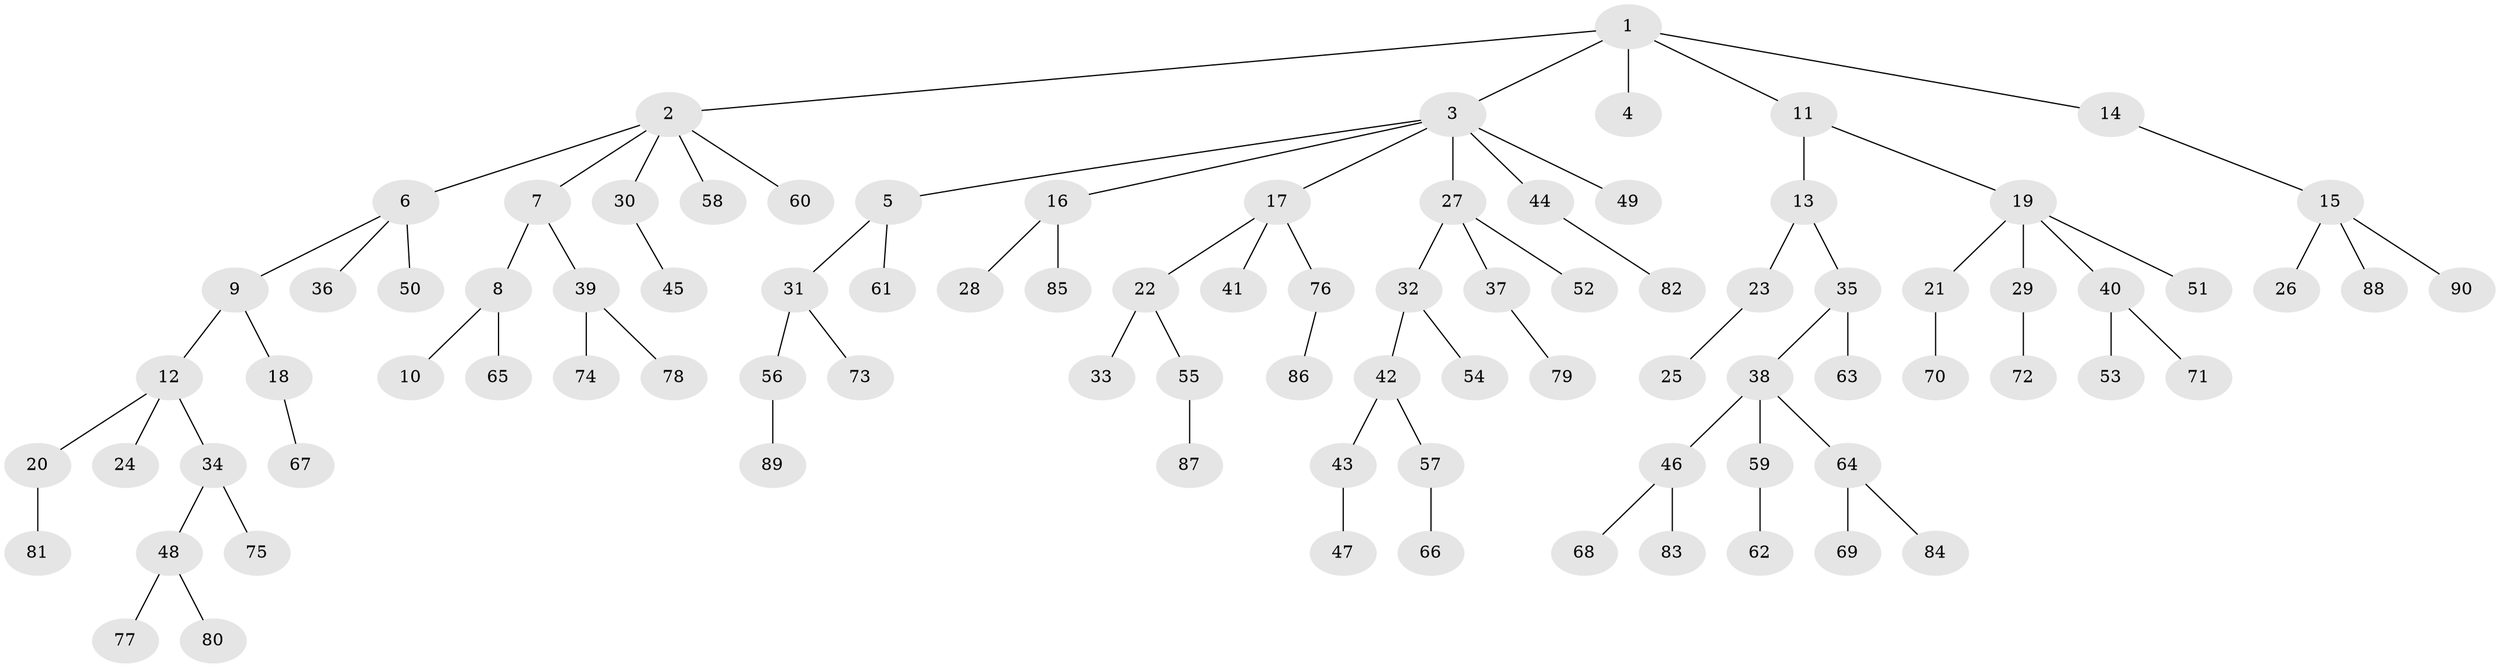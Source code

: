 // Generated by graph-tools (version 1.1) at 2025/11/02/27/25 16:11:25]
// undirected, 90 vertices, 89 edges
graph export_dot {
graph [start="1"]
  node [color=gray90,style=filled];
  1;
  2;
  3;
  4;
  5;
  6;
  7;
  8;
  9;
  10;
  11;
  12;
  13;
  14;
  15;
  16;
  17;
  18;
  19;
  20;
  21;
  22;
  23;
  24;
  25;
  26;
  27;
  28;
  29;
  30;
  31;
  32;
  33;
  34;
  35;
  36;
  37;
  38;
  39;
  40;
  41;
  42;
  43;
  44;
  45;
  46;
  47;
  48;
  49;
  50;
  51;
  52;
  53;
  54;
  55;
  56;
  57;
  58;
  59;
  60;
  61;
  62;
  63;
  64;
  65;
  66;
  67;
  68;
  69;
  70;
  71;
  72;
  73;
  74;
  75;
  76;
  77;
  78;
  79;
  80;
  81;
  82;
  83;
  84;
  85;
  86;
  87;
  88;
  89;
  90;
  1 -- 2;
  1 -- 3;
  1 -- 4;
  1 -- 11;
  1 -- 14;
  2 -- 6;
  2 -- 7;
  2 -- 30;
  2 -- 58;
  2 -- 60;
  3 -- 5;
  3 -- 16;
  3 -- 17;
  3 -- 27;
  3 -- 44;
  3 -- 49;
  5 -- 31;
  5 -- 61;
  6 -- 9;
  6 -- 36;
  6 -- 50;
  7 -- 8;
  7 -- 39;
  8 -- 10;
  8 -- 65;
  9 -- 12;
  9 -- 18;
  11 -- 13;
  11 -- 19;
  12 -- 20;
  12 -- 24;
  12 -- 34;
  13 -- 23;
  13 -- 35;
  14 -- 15;
  15 -- 26;
  15 -- 88;
  15 -- 90;
  16 -- 28;
  16 -- 85;
  17 -- 22;
  17 -- 41;
  17 -- 76;
  18 -- 67;
  19 -- 21;
  19 -- 29;
  19 -- 40;
  19 -- 51;
  20 -- 81;
  21 -- 70;
  22 -- 33;
  22 -- 55;
  23 -- 25;
  27 -- 32;
  27 -- 37;
  27 -- 52;
  29 -- 72;
  30 -- 45;
  31 -- 56;
  31 -- 73;
  32 -- 42;
  32 -- 54;
  34 -- 48;
  34 -- 75;
  35 -- 38;
  35 -- 63;
  37 -- 79;
  38 -- 46;
  38 -- 59;
  38 -- 64;
  39 -- 74;
  39 -- 78;
  40 -- 53;
  40 -- 71;
  42 -- 43;
  42 -- 57;
  43 -- 47;
  44 -- 82;
  46 -- 68;
  46 -- 83;
  48 -- 77;
  48 -- 80;
  55 -- 87;
  56 -- 89;
  57 -- 66;
  59 -- 62;
  64 -- 69;
  64 -- 84;
  76 -- 86;
}
